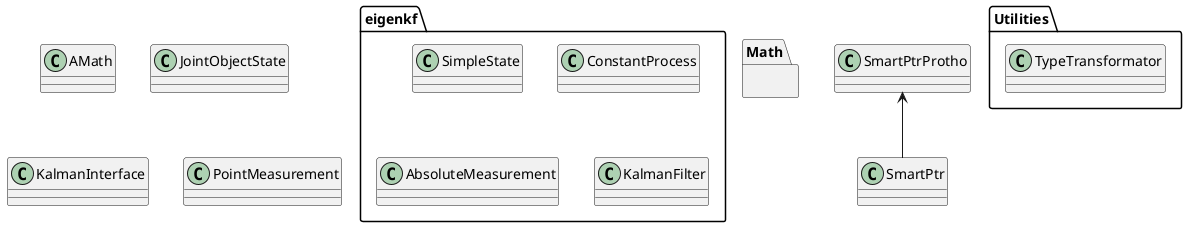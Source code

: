 @startuml
class AMath

class  JointObjectState

package Math{}

package eigenkf{
class SimpleState
class ConstantProcess
class AbsoluteMeasurement
class KalmanFilter
}

class KalmanInterface

class PointMeasurement

SmartPtrProtho <-- SmartPtr

package Utilities {
class TypeTransformator
}
@enduml